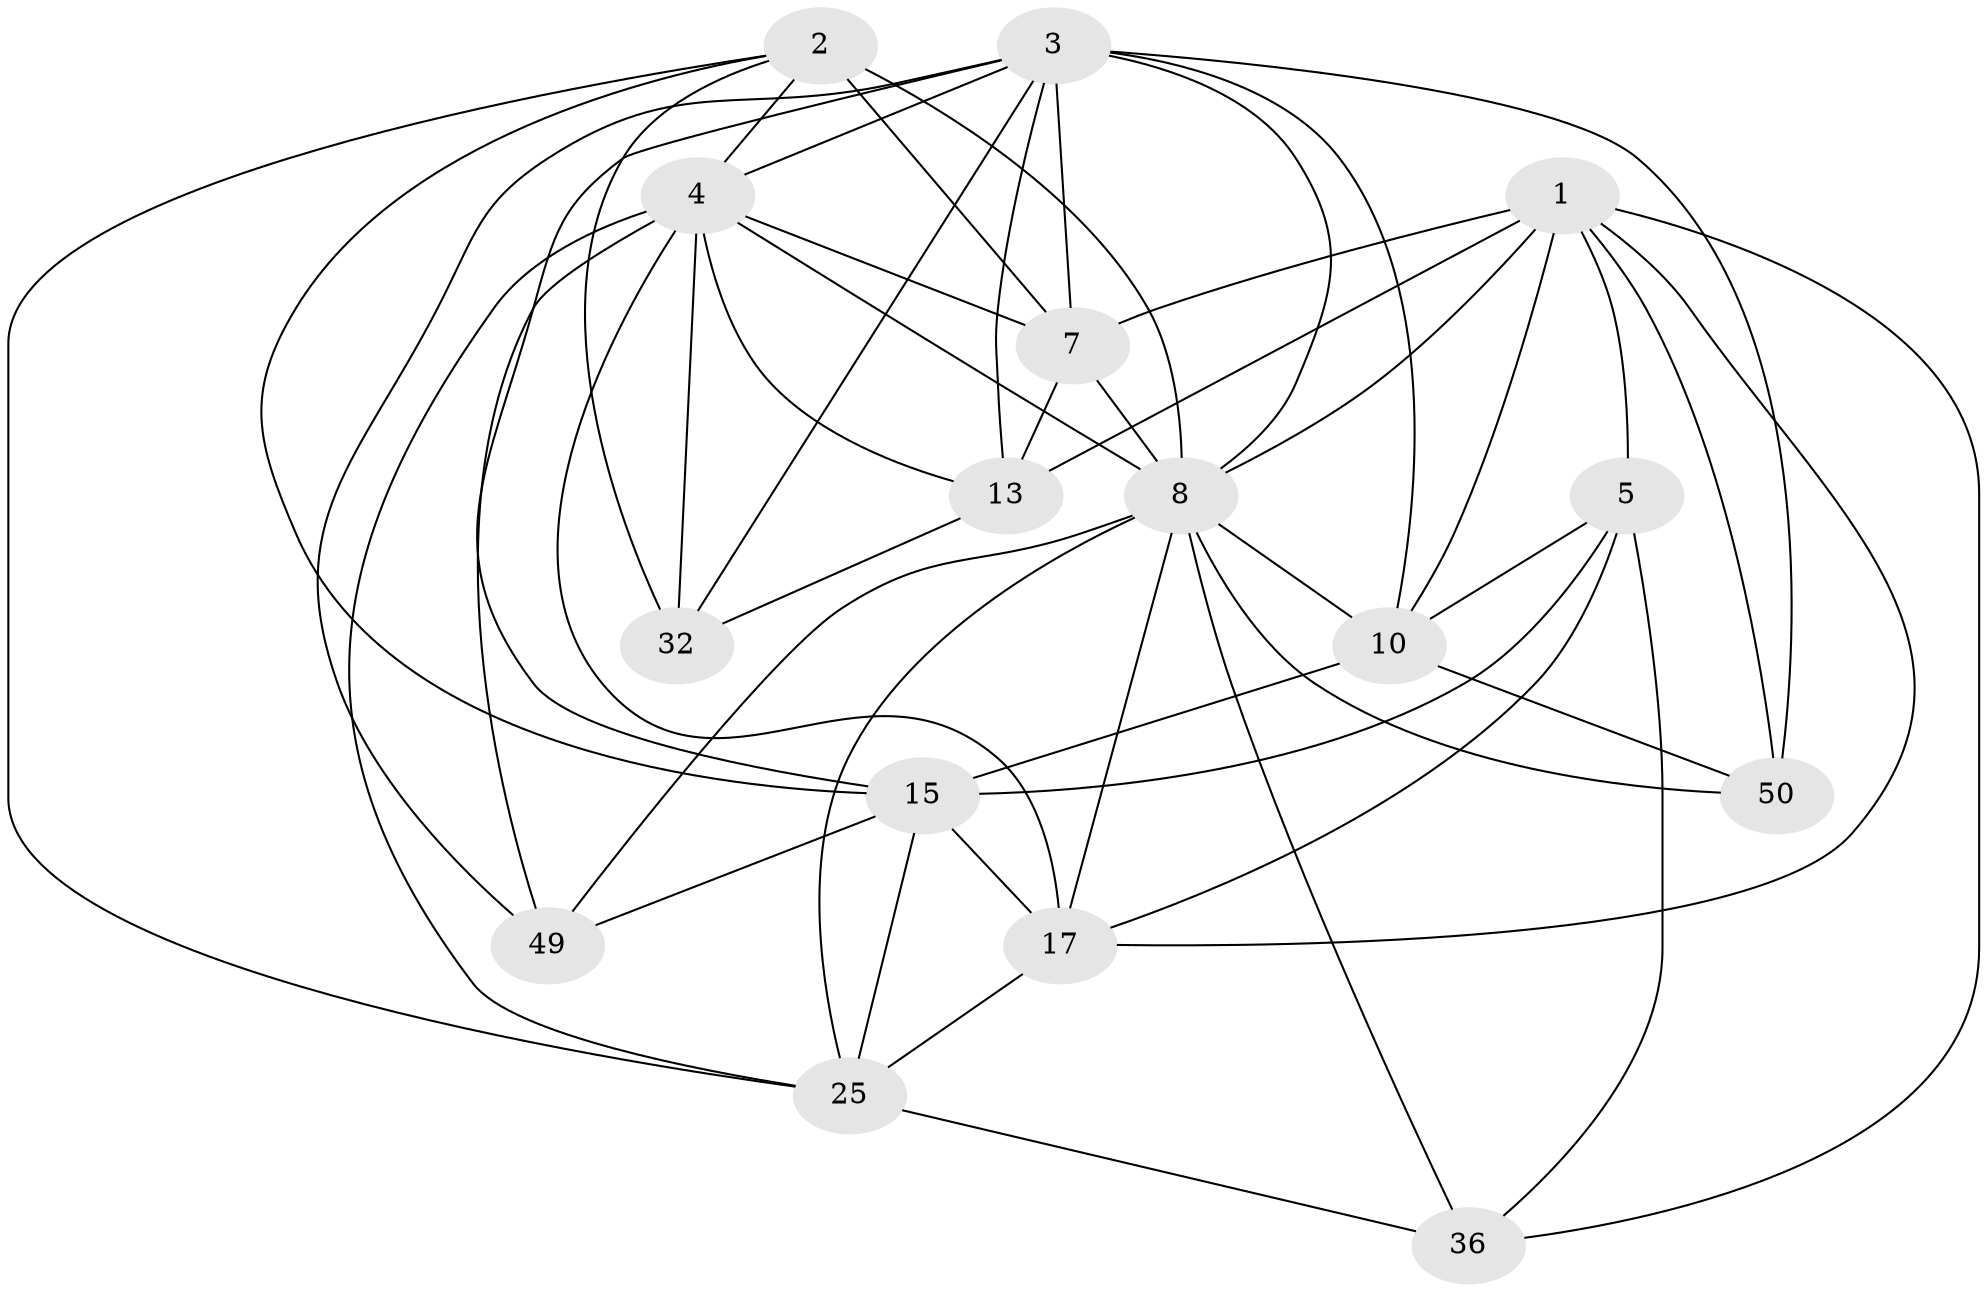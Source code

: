 // original degree distribution, {4: 1.0}
// Generated by graph-tools (version 1.1) at 2025/20/03/04/25 18:20:40]
// undirected, 16 vertices, 50 edges
graph export_dot {
graph [start="1"]
  node [color=gray90,style=filled];
  1 [super="+19+20+34"];
  2 [super="+37+18+33"];
  3 [super="+48+12"];
  4 [super="+42+14"];
  5 [super="+40+6"];
  7 [super="+24+9+16"];
  8 [super="+45+29+11"];
  10 [super="+54+39"];
  13 [super="+55"];
  15 [super="+23+22+38"];
  17 [super="+31+35+27"];
  25 [super="+43"];
  32 [super="+53"];
  36;
  49;
  50;
  1 -- 13 [weight=2];
  1 -- 7 [weight=2];
  1 -- 17;
  1 -- 10;
  1 -- 36;
  1 -- 5;
  1 -- 50;
  1 -- 8;
  2 -- 32 [weight=2];
  2 -- 7 [weight=4];
  2 -- 8 [weight=2];
  2 -- 4;
  2 -- 25;
  2 -- 15 [weight=2];
  3 -- 8;
  3 -- 50;
  3 -- 7;
  3 -- 15;
  3 -- 10 [weight=2];
  3 -- 32;
  3 -- 49;
  3 -- 4;
  3 -- 13;
  4 -- 32 [weight=2];
  4 -- 49;
  4 -- 13;
  4 -- 25;
  4 -- 17;
  4 -- 8;
  4 -- 7;
  5 -- 36;
  5 -- 10;
  5 -- 15 [weight=2];
  5 -- 17;
  7 -- 8 [weight=3];
  7 -- 13;
  8 -- 10 [weight=2];
  8 -- 36;
  8 -- 17 [weight=2];
  8 -- 50;
  8 -- 49;
  8 -- 25;
  10 -- 50;
  10 -- 15;
  13 -- 32;
  15 -- 17 [weight=2];
  15 -- 25;
  15 -- 49;
  17 -- 25;
  25 -- 36;
}
